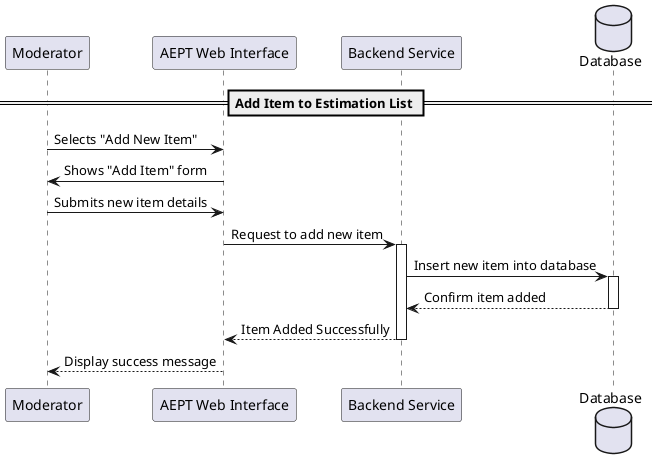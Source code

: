 @startuml
participant Moderator
participant "AEPT Web Interface" as WebInterface
participant "Backend Service" as Backend
database "Database" as DB

== Add Item to Estimation List ==

Moderator -> WebInterface : Selects "Add New Item"
WebInterface -> Moderator : Shows "Add Item" form

Moderator -> WebInterface : Submits new item details
WebInterface -> Backend : Request to add new item
activate Backend

Backend -> DB : Insert new item into database
activate DB
DB --> Backend : Confirm item added
deactivate DB

Backend --> WebInterface : Item Added Successfully
deactivate Backend

WebInterface --> Moderator : Display success message

@enduml